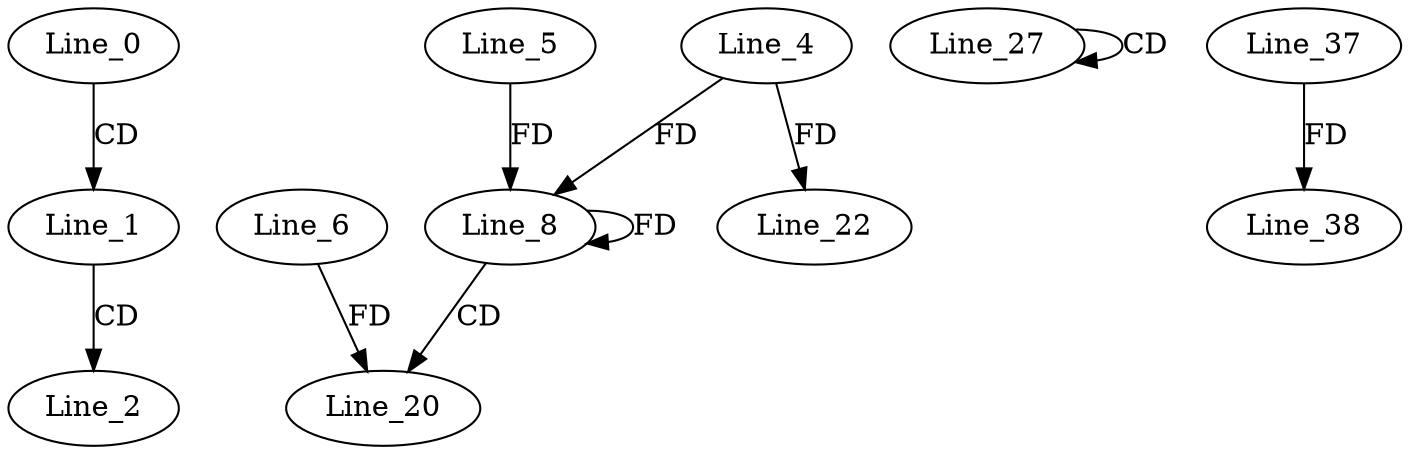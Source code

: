 digraph G {
  Line_0;
  Line_1;
  Line_2;
  Line_8;
  Line_5;
  Line_8;
  Line_4;
  Line_8;
  Line_20;
  Line_6;
  Line_22;
  Line_27;
  Line_27;
  Line_37;
  Line_38;
  Line_0 -> Line_1 [ label="CD" ];
  Line_1 -> Line_2 [ label="CD" ];
  Line_8 -> Line_8 [ label="FD" ];
  Line_5 -> Line_8 [ label="FD" ];
  Line_4 -> Line_8 [ label="FD" ];
  Line_8 -> Line_20 [ label="CD" ];
  Line_6 -> Line_20 [ label="FD" ];
  Line_4 -> Line_22 [ label="FD" ];
  Line_27 -> Line_27 [ label="CD" ];
  Line_37 -> Line_38 [ label="FD" ];
}
